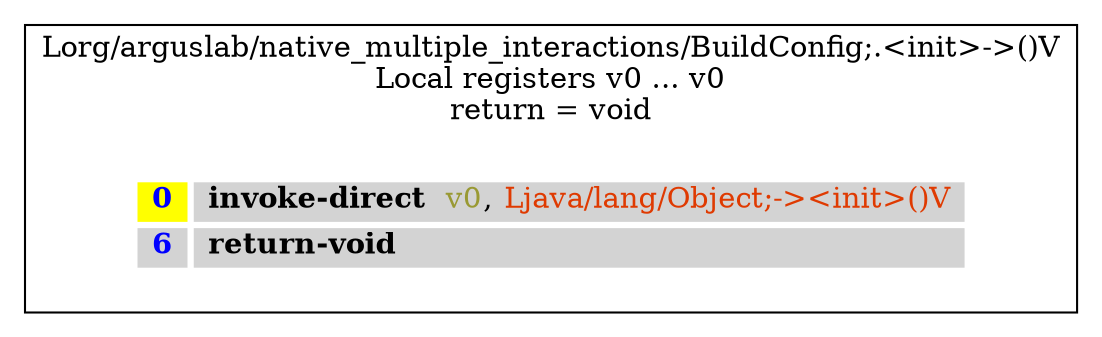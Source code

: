 digraph G {
	graph [bb="0,0,522,154",
		rankdir=TB
	];
	node [label="\N",
		shape=plaintext
	];
	subgraph cluster_1864261b5e9593656ffb7424dd6274a9 {
		graph [bb="8,8,514,146",
			label="Lorg/arguslab/native_multiple_interactions/BuildConfig;.<init>->()V\nLocal registers v0 ... v0\nreturn = void",
			lheight=0.62,
			lp="261,119.5",
			lwidth=6.81
		];
		struct_f2a70d7f757091fb993bf49ddd8ac4a7	[height=0.95833,
			label=<
<TABLE BORDER="0" CELLBORDER="0" CELLSPACING="3">
<TR><TD PORT="header"></TD></TR>
<TR><TD ALIGN="LEFT" BGCOLOR="yellow"> <FONT FACE="Times-Bold" color="blue">0</FONT> </TD><TD ALIGN="LEFT" BGCOLOR="lightgray"> <FONT FACE="Times-Bold" color="black">invoke-direct </FONT> <FONT color="#999933">v0</FONT>, <FONT color="#DF3A01">Ljava/lang/Object;-&gt;&lt;init&gt;()V</FONT> </TD></TR>
<TR><TD ALIGN="LEFT" BGCOLOR="lightgray"> <FONT FACE="Times-Bold" color="blue">6</FONT> </TD><TD ALIGN="LEFT" BGCOLOR="lightgray"> <FONT FACE="Times-Bold" color="black">return-void </FONT>  </TD></TR>
<TR><TD PORT="tail"></TD></TR>
</TABLE>>,
			pos="261,50.5",
			width=5.8194];
	}
}
